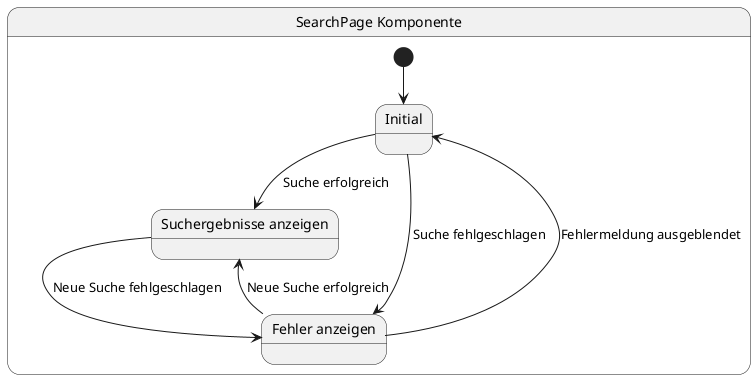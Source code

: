 @startuml
state "SearchPage Komponente" as SearchPage {
  state "Initial" as Initial
  state "Suchergebnisse anzeigen" as ShowResults
  state "Fehler anzeigen" as ShowError

  [*] --> Initial
  Initial --> ShowResults : Suche erfolgreich
  Initial --> ShowError : Suche fehlgeschlagen
  ShowResults --> ShowError : Neue Suche fehlgeschlagen
  ShowError --> ShowResults : Neue Suche erfolgreich
  ShowError --> Initial : Fehlermeldung ausgeblendet
}

@enduml
